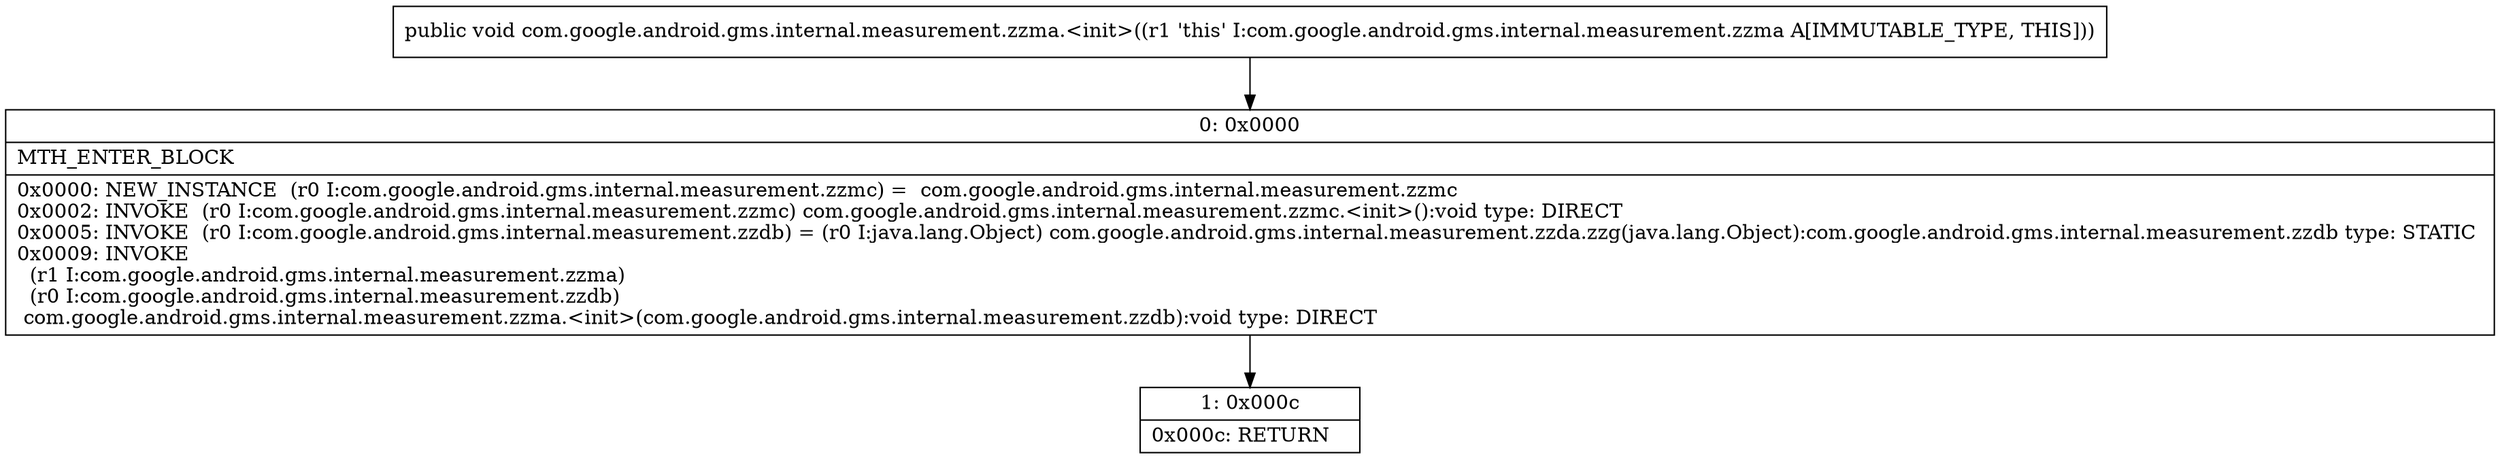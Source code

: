 digraph "CFG forcom.google.android.gms.internal.measurement.zzma.\<init\>()V" {
Node_0 [shape=record,label="{0\:\ 0x0000|MTH_ENTER_BLOCK\l|0x0000: NEW_INSTANCE  (r0 I:com.google.android.gms.internal.measurement.zzmc) =  com.google.android.gms.internal.measurement.zzmc \l0x0002: INVOKE  (r0 I:com.google.android.gms.internal.measurement.zzmc) com.google.android.gms.internal.measurement.zzmc.\<init\>():void type: DIRECT \l0x0005: INVOKE  (r0 I:com.google.android.gms.internal.measurement.zzdb) = (r0 I:java.lang.Object) com.google.android.gms.internal.measurement.zzda.zzg(java.lang.Object):com.google.android.gms.internal.measurement.zzdb type: STATIC \l0x0009: INVOKE  \l  (r1 I:com.google.android.gms.internal.measurement.zzma)\l  (r0 I:com.google.android.gms.internal.measurement.zzdb)\l com.google.android.gms.internal.measurement.zzma.\<init\>(com.google.android.gms.internal.measurement.zzdb):void type: DIRECT \l}"];
Node_1 [shape=record,label="{1\:\ 0x000c|0x000c: RETURN   \l}"];
MethodNode[shape=record,label="{public void com.google.android.gms.internal.measurement.zzma.\<init\>((r1 'this' I:com.google.android.gms.internal.measurement.zzma A[IMMUTABLE_TYPE, THIS])) }"];
MethodNode -> Node_0;
Node_0 -> Node_1;
}

